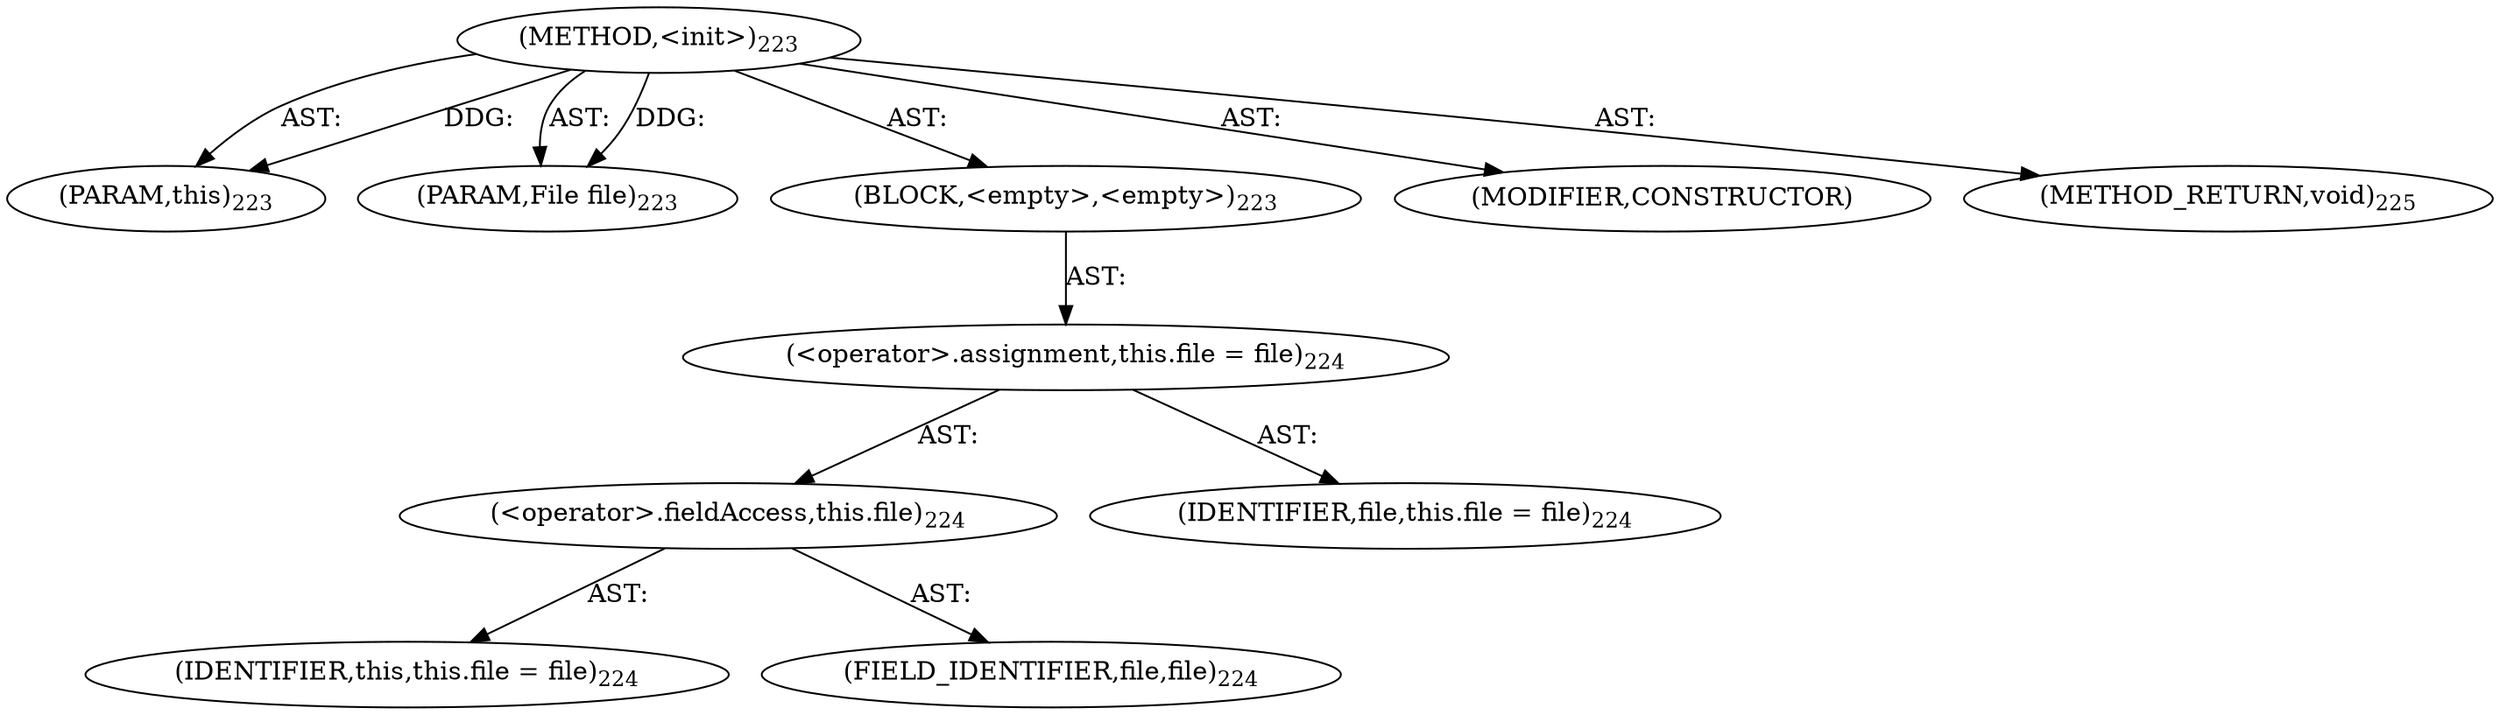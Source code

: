 digraph "&lt;init&gt;" {  
"111669149709" [label = <(METHOD,&lt;init&gt;)<SUB>223</SUB>> ]
"115964116996" [label = <(PARAM,this)<SUB>223</SUB>> ]
"115964117010" [label = <(PARAM,File file)<SUB>223</SUB>> ]
"25769803808" [label = <(BLOCK,&lt;empty&gt;,&lt;empty&gt;)<SUB>223</SUB>> ]
"30064771219" [label = <(&lt;operator&gt;.assignment,this.file = file)<SUB>224</SUB>> ]
"30064771220" [label = <(&lt;operator&gt;.fieldAccess,this.file)<SUB>224</SUB>> ]
"68719476740" [label = <(IDENTIFIER,this,this.file = file)<SUB>224</SUB>> ]
"55834574876" [label = <(FIELD_IDENTIFIER,file,file)<SUB>224</SUB>> ]
"68719476858" [label = <(IDENTIFIER,file,this.file = file)<SUB>224</SUB>> ]
"133143986211" [label = <(MODIFIER,CONSTRUCTOR)> ]
"128849018893" [label = <(METHOD_RETURN,void)<SUB>225</SUB>> ]
  "111669149709" -> "115964116996"  [ label = "AST: "] 
  "111669149709" -> "115964117010"  [ label = "AST: "] 
  "111669149709" -> "25769803808"  [ label = "AST: "] 
  "111669149709" -> "133143986211"  [ label = "AST: "] 
  "111669149709" -> "128849018893"  [ label = "AST: "] 
  "25769803808" -> "30064771219"  [ label = "AST: "] 
  "30064771219" -> "30064771220"  [ label = "AST: "] 
  "30064771219" -> "68719476858"  [ label = "AST: "] 
  "30064771220" -> "68719476740"  [ label = "AST: "] 
  "30064771220" -> "55834574876"  [ label = "AST: "] 
  "111669149709" -> "115964116996"  [ label = "DDG: "] 
  "111669149709" -> "115964117010"  [ label = "DDG: "] 
}
